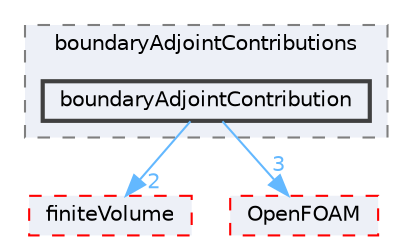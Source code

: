 digraph "src/optimisation/adjointOptimisation/adjoint/boundaryAdjointContributions/boundaryAdjointContribution"
{
 // LATEX_PDF_SIZE
  bgcolor="transparent";
  edge [fontname=Helvetica,fontsize=10,labelfontname=Helvetica,labelfontsize=10];
  node [fontname=Helvetica,fontsize=10,shape=box,height=0.2,width=0.4];
  compound=true
  subgraph clusterdir_3c0395a0b3704d24024ddd387bcbaf66 {
    graph [ bgcolor="#edf0f7", pencolor="grey50", label="boundaryAdjointContributions", fontname=Helvetica,fontsize=10 style="filled,dashed", URL="dir_3c0395a0b3704d24024ddd387bcbaf66.html",tooltip=""]
  dir_1ccd8fde3126912887f86bf12bbc609e [label="boundaryAdjointContribution", fillcolor="#edf0f7", color="grey25", style="filled,bold", URL="dir_1ccd8fde3126912887f86bf12bbc609e.html",tooltip=""];
  }
  dir_9bd15774b555cf7259a6fa18f99fe99b [label="finiteVolume", fillcolor="#edf0f7", color="red", style="filled,dashed", URL="dir_9bd15774b555cf7259a6fa18f99fe99b.html",tooltip=""];
  dir_c5473ff19b20e6ec4dfe5c310b3778a8 [label="OpenFOAM", fillcolor="#edf0f7", color="red", style="filled,dashed", URL="dir_c5473ff19b20e6ec4dfe5c310b3778a8.html",tooltip=""];
  dir_1ccd8fde3126912887f86bf12bbc609e->dir_9bd15774b555cf7259a6fa18f99fe99b [headlabel="2", labeldistance=1.5 headhref="dir_000322_001387.html" href="dir_000322_001387.html" color="steelblue1" fontcolor="steelblue1"];
  dir_1ccd8fde3126912887f86bf12bbc609e->dir_c5473ff19b20e6ec4dfe5c310b3778a8 [headlabel="3", labeldistance=1.5 headhref="dir_000322_002695.html" href="dir_000322_002695.html" color="steelblue1" fontcolor="steelblue1"];
}
